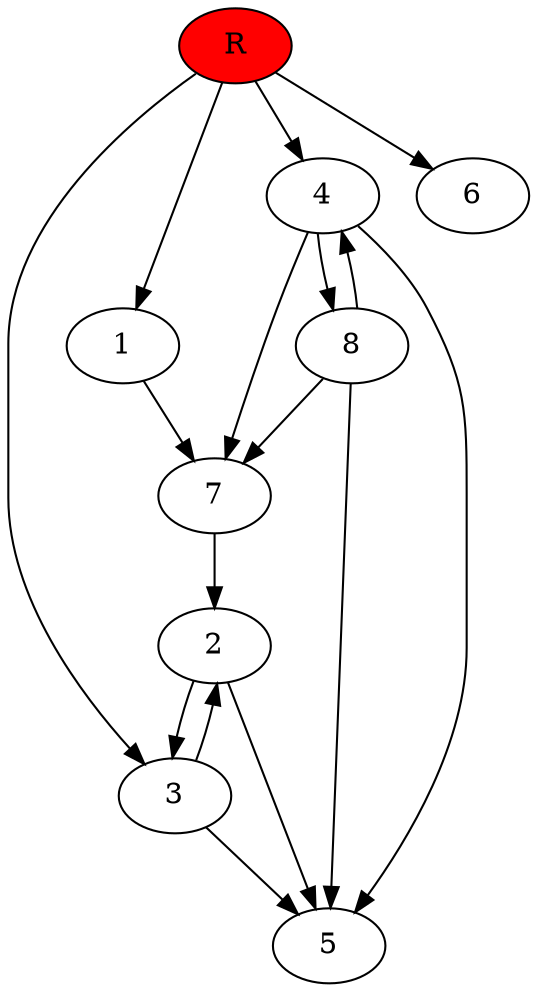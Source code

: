 digraph prb49432 {
	1
	2
	3
	4
	5
	6
	7
	8
	R [fillcolor="#ff0000" style=filled]
	1 -> 7
	2 -> 3
	2 -> 5
	3 -> 2
	3 -> 5
	4 -> 5
	4 -> 7
	4 -> 8
	7 -> 2
	8 -> 4
	8 -> 5
	8 -> 7
	R -> 1
	R -> 3
	R -> 4
	R -> 6
}

